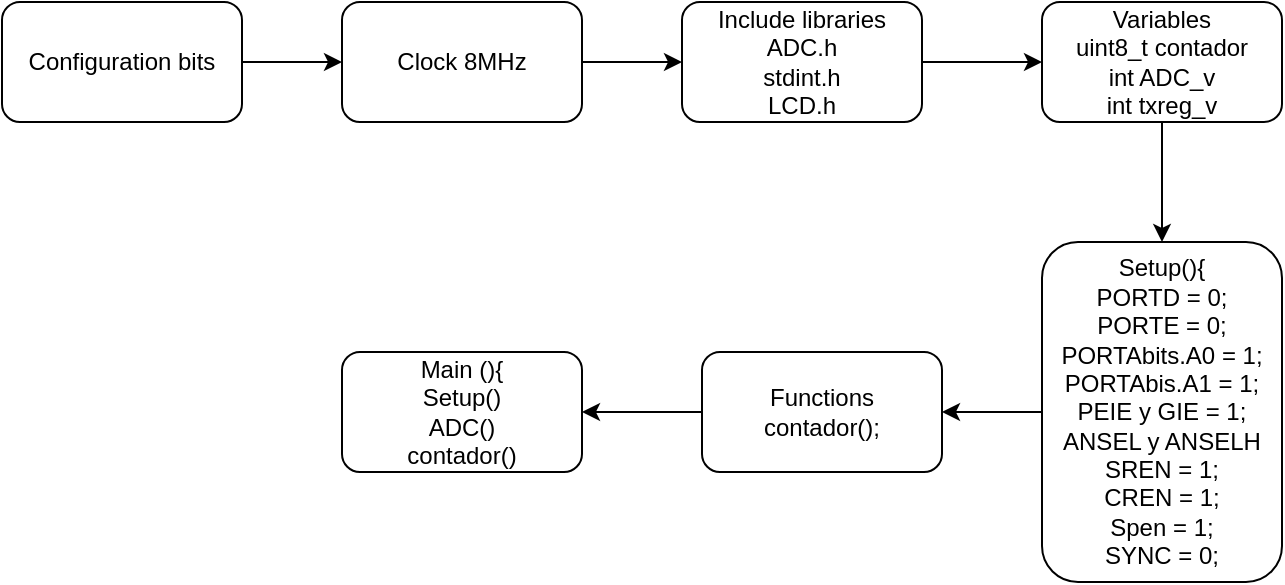 <mxfile version="14.2.9" type="device"><diagram id="uOkV3Bn3zhrpPWbyT0iy" name="Page-1"><mxGraphModel dx="1108" dy="482" grid="1" gridSize="10" guides="1" tooltips="1" connect="1" arrows="1" fold="1" page="1" pageScale="1" pageWidth="1169" pageHeight="827" math="0" shadow="0"><root><mxCell id="0"/><mxCell id="1" parent="0"/><mxCell id="ud-voVZTuKbmiBz6yRDs-5" value="" style="edgeStyle=orthogonalEdgeStyle;rounded=0;orthogonalLoop=1;jettySize=auto;html=1;" edge="1" parent="1" source="ud-voVZTuKbmiBz6yRDs-1" target="ud-voVZTuKbmiBz6yRDs-2"><mxGeometry relative="1" as="geometry"/></mxCell><mxCell id="ud-voVZTuKbmiBz6yRDs-1" value="Configuration bits" style="rounded=1;whiteSpace=wrap;html=1;" vertex="1" parent="1"><mxGeometry x="90" y="80" width="120" height="60" as="geometry"/></mxCell><mxCell id="ud-voVZTuKbmiBz6yRDs-6" value="" style="edgeStyle=orthogonalEdgeStyle;rounded=0;orthogonalLoop=1;jettySize=auto;html=1;" edge="1" parent="1" source="ud-voVZTuKbmiBz6yRDs-2" target="ud-voVZTuKbmiBz6yRDs-3"><mxGeometry relative="1" as="geometry"/></mxCell><mxCell id="ud-voVZTuKbmiBz6yRDs-2" value="Clock 8MHz" style="rounded=1;whiteSpace=wrap;html=1;" vertex="1" parent="1"><mxGeometry x="260" y="80" width="120" height="60" as="geometry"/></mxCell><mxCell id="ud-voVZTuKbmiBz6yRDs-7" value="" style="edgeStyle=orthogonalEdgeStyle;rounded=0;orthogonalLoop=1;jettySize=auto;html=1;" edge="1" parent="1" source="ud-voVZTuKbmiBz6yRDs-3" target="ud-voVZTuKbmiBz6yRDs-4"><mxGeometry relative="1" as="geometry"/></mxCell><mxCell id="ud-voVZTuKbmiBz6yRDs-3" value="Include libraries&lt;br&gt;ADC.h&lt;br&gt;stdint.h&lt;br&gt;LCD.h" style="rounded=1;whiteSpace=wrap;html=1;" vertex="1" parent="1"><mxGeometry x="430" y="80" width="120" height="60" as="geometry"/></mxCell><mxCell id="ud-voVZTuKbmiBz6yRDs-9" value="" style="edgeStyle=orthogonalEdgeStyle;rounded=0;orthogonalLoop=1;jettySize=auto;html=1;" edge="1" parent="1" source="ud-voVZTuKbmiBz6yRDs-4" target="ud-voVZTuKbmiBz6yRDs-8"><mxGeometry relative="1" as="geometry"/></mxCell><mxCell id="ud-voVZTuKbmiBz6yRDs-4" value="Variables&lt;br&gt;uint8_t contador&lt;br&gt;int ADC_v&lt;br&gt;int txreg_v" style="rounded=1;whiteSpace=wrap;html=1;" vertex="1" parent="1"><mxGeometry x="610" y="80" width="120" height="60" as="geometry"/></mxCell><mxCell id="ud-voVZTuKbmiBz6yRDs-12" value="" style="edgeStyle=orthogonalEdgeStyle;rounded=0;orthogonalLoop=1;jettySize=auto;html=1;" edge="1" parent="1" source="ud-voVZTuKbmiBz6yRDs-8" target="ud-voVZTuKbmiBz6yRDs-11"><mxGeometry relative="1" as="geometry"/></mxCell><mxCell id="ud-voVZTuKbmiBz6yRDs-8" value="Setup(){&lt;br&gt;PORTD = 0;&lt;br&gt;PORTE = 0;&lt;br&gt;PORTAbits.A0 = 1;&lt;br&gt;PORTAbis.A1 = 1;&lt;br&gt;PEIE y GIE = 1;&lt;br&gt;ANSEL y ANSELH&lt;br&gt;SREN = 1;&lt;br&gt;CREN = 1;&lt;br&gt;Spen = 1;&lt;br&gt;SYNC = 0;" style="rounded=1;whiteSpace=wrap;html=1;" vertex="1" parent="1"><mxGeometry x="610" y="200" width="120" height="170" as="geometry"/></mxCell><mxCell id="ud-voVZTuKbmiBz6yRDs-15" value="" style="edgeStyle=orthogonalEdgeStyle;rounded=0;orthogonalLoop=1;jettySize=auto;html=1;" edge="1" parent="1" source="ud-voVZTuKbmiBz6yRDs-11" target="ud-voVZTuKbmiBz6yRDs-13"><mxGeometry relative="1" as="geometry"/></mxCell><mxCell id="ud-voVZTuKbmiBz6yRDs-11" value="Functions&lt;br&gt;contador();&lt;br&gt;" style="rounded=1;whiteSpace=wrap;html=1;" vertex="1" parent="1"><mxGeometry x="440" y="255" width="120" height="60" as="geometry"/></mxCell><mxCell id="ud-voVZTuKbmiBz6yRDs-13" value="Main (){&lt;br&gt;Setup()&lt;br&gt;ADC()&lt;br&gt;contador()" style="rounded=1;whiteSpace=wrap;html=1;" vertex="1" parent="1"><mxGeometry x="260" y="255" width="120" height="60" as="geometry"/></mxCell></root></mxGraphModel></diagram></mxfile>